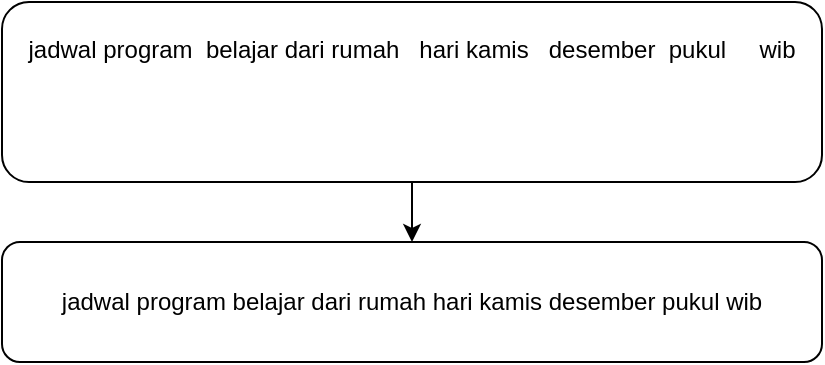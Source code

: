 <mxfile version="14.2.7" type="device"><diagram id="v784VKtAoAaX59sr6y2_" name="Page-1"><mxGraphModel dx="868" dy="482" grid="1" gridSize="10" guides="1" tooltips="1" connect="1" arrows="1" fold="1" page="1" pageScale="1" pageWidth="827" pageHeight="1169" math="0" shadow="0"><root><mxCell id="0"/><mxCell id="1" parent="0"/><mxCell id="1KNiOCyb68YxS8aXUdBT-7" style="edgeStyle=orthogonalEdgeStyle;rounded=0;orthogonalLoop=1;jettySize=auto;html=1;entryX=0.5;entryY=0;entryDx=0;entryDy=0;" parent="1" source="1KNiOCyb68YxS8aXUdBT-4" target="1KNiOCyb68YxS8aXUdBT-5" edge="1"><mxGeometry relative="1" as="geometry"/></mxCell><mxCell id="1KNiOCyb68YxS8aXUdBT-4" value="&lt;div&gt;jadwal program&amp;nbsp; belajar dari rumah&amp;nbsp; &amp;nbsp;hari kamis&amp;nbsp; &amp;nbsp;desember&amp;nbsp; pukul&amp;nbsp; &amp;nbsp; &amp;nbsp;wib&lt;/div&gt;&lt;div&gt;&lt;br&gt;&lt;/div&gt;&lt;div&gt;&lt;br&gt;&lt;/div&gt;&lt;div&gt;&lt;br&gt;&lt;/div&gt;" style="rounded=1;whiteSpace=wrap;html=1;align=center;" parent="1" vertex="1"><mxGeometry x="40" y="50" width="410" height="90" as="geometry"/></mxCell><mxCell id="1KNiOCyb68YxS8aXUdBT-5" value="jadwal program belajar dari rumah hari kamis desember pukul wib" style="rounded=1;whiteSpace=wrap;html=1;align=center;" parent="1" vertex="1"><mxGeometry x="40" y="170" width="410" height="60" as="geometry"/></mxCell></root></mxGraphModel></diagram></mxfile>